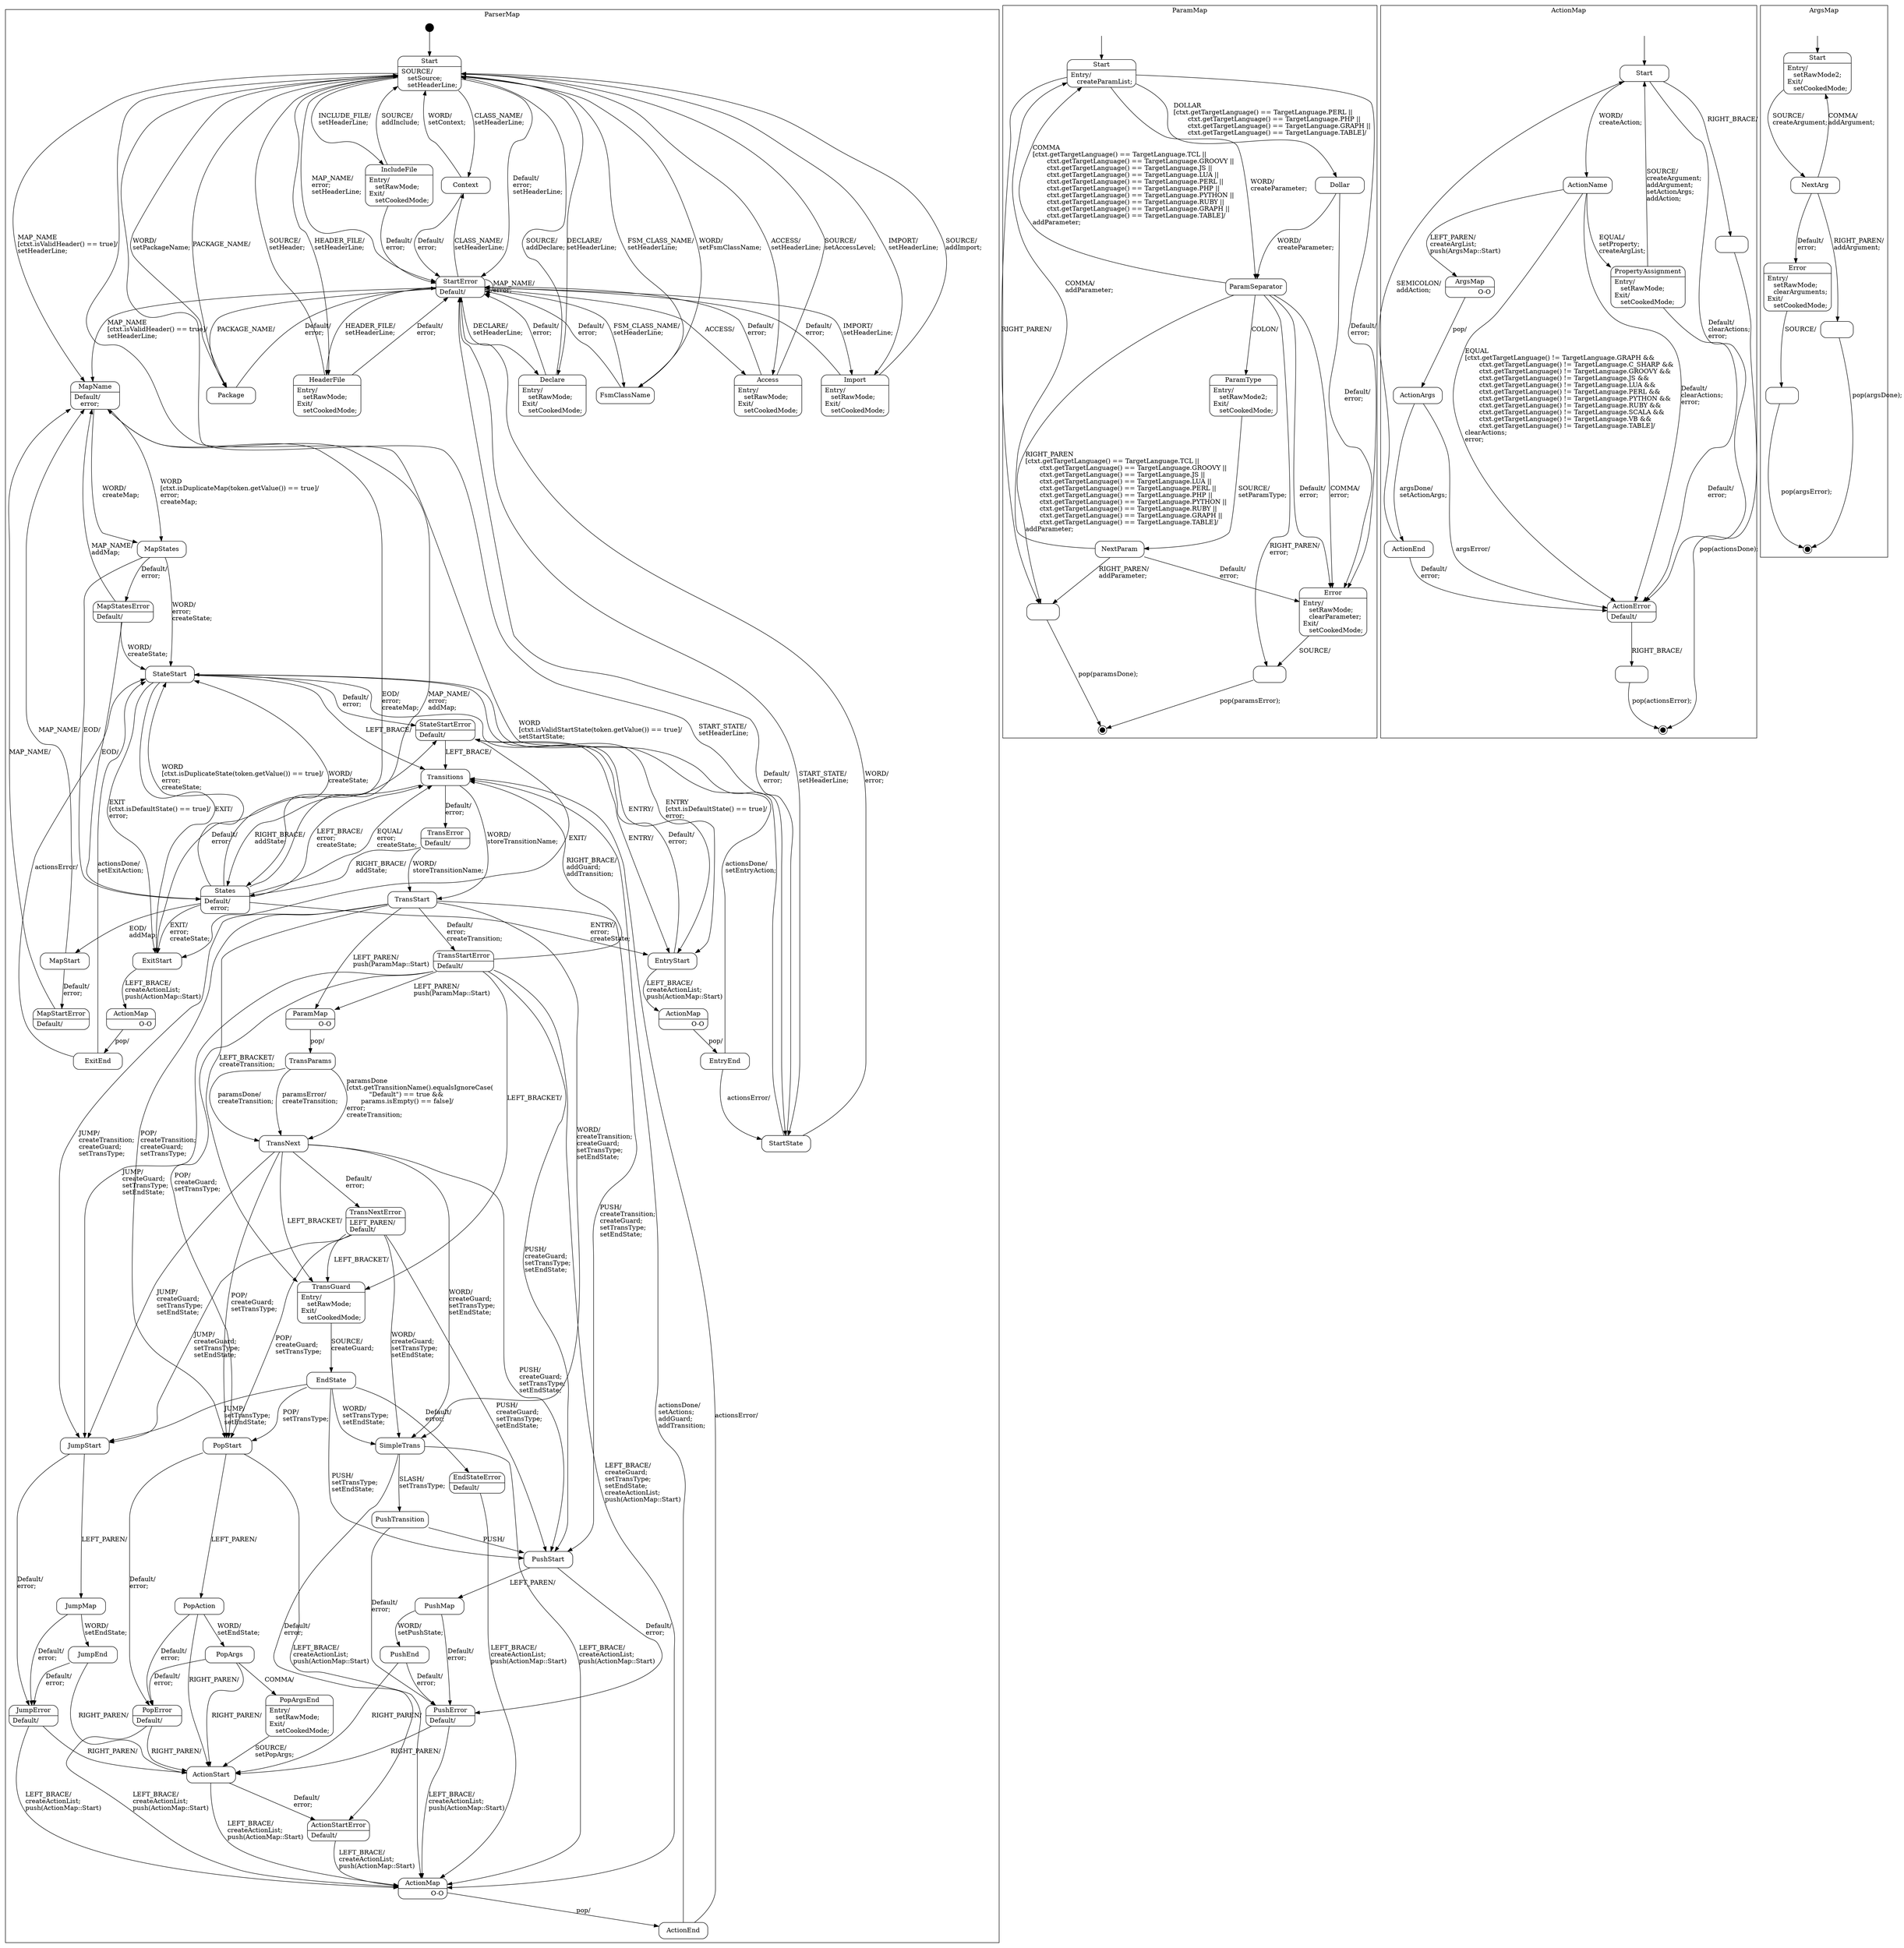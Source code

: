 digraph SmcParser {

    node
        [shape=Mrecord width=1.5];

    subgraph cluster_ParserMap {

        label="ParserMap";

        //
        // States (Nodes)
        //

        "ParserMap::Start"
            [label="{Start|SOURCE/\l&nbsp;&nbsp;&nbsp;setSource;\l&nbsp;&nbsp;&nbsp;setHeaderLine;\l}"];

        "ParserMap::Context"
            [label="{Context}"];

        "ParserMap::StartState"
            [label="{StartState}"];

        "ParserMap::HeaderFile"
            [label="{HeaderFile|Entry/\l&nbsp;&nbsp;&nbsp;setRawMode;\lExit/\l&nbsp;&nbsp;&nbsp;setCookedMode;\l}"];

        "ParserMap::IncludeFile"
            [label="{IncludeFile|Entry/\l&nbsp;&nbsp;&nbsp;setRawMode;\lExit/\l&nbsp;&nbsp;&nbsp;setCookedMode;\l}"];

        "ParserMap::Package"
            [label="{Package}"];

        "ParserMap::FsmClassName"
            [label="{FsmClassName}"];

        "ParserMap::Import"
            [label="{Import|Entry/\l&nbsp;&nbsp;&nbsp;setRawMode;\lExit/\l&nbsp;&nbsp;&nbsp;setCookedMode;\l}"];

        "ParserMap::Declare"
            [label="{Declare|Entry/\l&nbsp;&nbsp;&nbsp;setRawMode;\lExit/\l&nbsp;&nbsp;&nbsp;setCookedMode;\l}"];

        "ParserMap::Access"
            [label="{Access|Entry/\l&nbsp;&nbsp;&nbsp;setRawMode;\lExit/\l&nbsp;&nbsp;&nbsp;setCookedMode;\l}"];

        "ParserMap::StartError"
            [label="{StartError|Default/\l}"];

        "ParserMap::MapStart"
            [label="{MapStart}"];

        "ParserMap::MapStartError"
            [label="{MapStartError|Default/\l}"];

        "ParserMap::MapName"
            [label="{MapName|Default/\l&nbsp;&nbsp;&nbsp;error;\l}"];

        "ParserMap::MapStates"
            [label="{MapStates}"];

        "ParserMap::MapStatesError"
            [label="{MapStatesError|Default/\l}"];

        "ParserMap::States"
            [label="{States|Default/\l&nbsp;&nbsp;&nbsp;error;\l}"];

        "ParserMap::StateStart"
            [label="{StateStart}"];

        "ParserMap::StateStartError"
            [label="{StateStartError|Default/\l}"];

        "ParserMap::EntryStart"
            [label="{EntryStart}"];

        "ParserMap::EntryEnd"
            [label="{EntryEnd}"];

        "ParserMap::ExitStart"
            [label="{ExitStart}"];

        "ParserMap::ExitEnd"
            [label="{ExitEnd}"];

        "ParserMap::Transitions"
            [label="{Transitions}"];

        "ParserMap::TransError"
            [label="{TransError|Default/\l}"];

        "ParserMap::TransStart"
            [label="{TransStart}"];

        "ParserMap::TransStartError"
            [label="{TransStartError|Default/\l}"];

        "ParserMap::TransParams"
            [label="{TransParams}"];

        "ParserMap::TransNext"
            [label="{TransNext}"];

        "ParserMap::TransNextError"
            [label="{TransNextError|LEFT_PAREN/\lDefault/\l}"];

        "ParserMap::TransGuard"
            [label="{TransGuard|Entry/\l&nbsp;&nbsp;&nbsp;setRawMode;\lExit/\l&nbsp;&nbsp;&nbsp;setCookedMode;\l}"];

        "ParserMap::EndState"
            [label="{EndState}"];

        "ParserMap::EndStateError"
            [label="{EndStateError|Default/\l}"];

        "ParserMap::SimpleTrans"
            [label="{SimpleTrans}"];

        "ParserMap::PushTransition"
            [label="{PushTransition}"];

        "ParserMap::PushStart"
            [label="{PushStart}"];

        "ParserMap::PushError"
            [label="{PushError|Default/\l}"];

        "ParserMap::PushMap"
            [label="{PushMap}"];

        "ParserMap::PushEnd"
            [label="{PushEnd}"];

        "ParserMap::JumpStart"
            [label="{JumpStart}"];

        "ParserMap::JumpError"
            [label="{JumpError|Default/\l}"];

        "ParserMap::JumpMap"
            [label="{JumpMap}"];

        "ParserMap::JumpEnd"
            [label="{JumpEnd}"];

        "ParserMap::PopStart"
            [label="{PopStart}"];

        "ParserMap::PopError"
            [label="{PopError|Default/\l}"];

        "ParserMap::PopAction"
            [label="{PopAction}"];

        "ParserMap::PopArgs"
            [label="{PopArgs}"];

        "ParserMap::PopArgsEnd"
            [label="{PopArgsEnd|Entry/\l&nbsp;&nbsp;&nbsp;setRawMode;\lExit/\l&nbsp;&nbsp;&nbsp;setCookedMode;\l}"];

        "ParserMap::ActionStart"
            [label="{ActionStart}"];

        "ParserMap::ActionEnd"
            [label="{ActionEnd}"];

        "ParserMap::ActionStartError"
            [label="{ActionStartError|Default/\l}"];

        "ParserMap::ActionEnd::ActionMap"
            [label="{ActionMap|O-O\r}"]

        "ParserMap::TransParams::ParamMap"
            [label="{ParamMap|O-O\r}"]

        "ParserMap::EntryEnd::ActionMap"
            [label="{ActionMap|O-O\r}"]

        "ParserMap::ExitEnd::ActionMap"
            [label="{ActionMap|O-O\r}"]

        "%start"
            [label="" shape=circle style=filled fillcolor=black width=0.25];

        //
        // Transitions (Edges)
        //

        "ParserMap::Start" -> "ParserMap::StartState"
            [label="START_STATE/\lsetHeaderLine;\l"];

        "ParserMap::Start" -> "ParserMap::Context"
            [label="CLASS_NAME/\lsetHeaderLine;\l"];

        "ParserMap::Start" -> "ParserMap::FsmClassName"
            [label="FSM_CLASS_NAME/\lsetHeaderLine;\l"];

        "ParserMap::Start" -> "ParserMap::HeaderFile"
            [label="HEADER_FILE/\lsetHeaderLine;\l"];

        "ParserMap::Start" -> "ParserMap::IncludeFile"
            [label="INCLUDE_FILE/\lsetHeaderLine;\l"];

        "ParserMap::Start" -> "ParserMap::Package"
            [label="PACKAGE_NAME/\l"];

        "ParserMap::Start" -> "ParserMap::Import"
            [label="IMPORT/\lsetHeaderLine;\l"];

        "ParserMap::Start" -> "ParserMap::Declare"
            [label="DECLARE/\lsetHeaderLine;\l"];

        "ParserMap::Start" -> "ParserMap::Access"
            [label="ACCESS/\lsetHeaderLine;\l"];

        "ParserMap::Start" -> "ParserMap::MapName"
            [label="MAP_NAME\l\[ctxt.isValidHeader() == true\]/\lsetHeaderLine;\l"];

        "ParserMap::Start" -> "ParserMap::StartError"
            [label="MAP_NAME/\lerror;\lsetHeaderLine;\l"];

        "ParserMap::Start" -> "ParserMap::StartError"
            [label="Default/\lerror;\lsetHeaderLine;\l"];

        "ParserMap::Context" -> "ParserMap::Start"
            [label="WORD/\lsetContext;\l"];

        "ParserMap::Context" -> "ParserMap::StartError"
            [label="Default/\lerror;\l"];

        "ParserMap::StartState" -> "ParserMap::Start"
            [label="WORD\l\[ctxt.isValidStartState(token.getValue()) == true\]/\lsetStartState;\l"];

        "ParserMap::StartState" -> "ParserMap::StartError"
            [label="WORD/\lerror;\l"];

        "ParserMap::StartState" -> "ParserMap::StartError"
            [label="Default/\lerror;\l"];

        "ParserMap::HeaderFile" -> "ParserMap::Start"
            [label="SOURCE/\lsetHeader;\l"];

        "ParserMap::HeaderFile" -> "ParserMap::StartError"
            [label="Default/\lerror;\l"];

        "ParserMap::IncludeFile" -> "ParserMap::Start"
            [label="SOURCE/\laddInclude;\l"];

        "ParserMap::IncludeFile" -> "ParserMap::StartError"
            [label="Default/\lerror;\l"];

        "ParserMap::Package" -> "ParserMap::Start"
            [label="WORD/\lsetPackageName;\l"];

        "ParserMap::Package" -> "ParserMap::StartError"
            [label="Default/\lerror;\l"];

        "ParserMap::FsmClassName" -> "ParserMap::Start"
            [label="WORD/\lsetFsmClassName;\l"];

        "ParserMap::FsmClassName" -> "ParserMap::StartError"
            [label="Default/\lerror;\l"];

        "ParserMap::Import" -> "ParserMap::Start"
            [label="SOURCE/\laddImport;\l"];

        "ParserMap::Import" -> "ParserMap::StartError"
            [label="Default/\lerror;\l"];

        "ParserMap::Declare" -> "ParserMap::Start"
            [label="SOURCE/\laddDeclare;\l"];

        "ParserMap::Declare" -> "ParserMap::StartError"
            [label="Default/\lerror;\l"];

        "ParserMap::Access" -> "ParserMap::Start"
            [label="SOURCE/\lsetAccessLevel;\l"];

        "ParserMap::Access" -> "ParserMap::StartError"
            [label="Default/\lerror;\l"];

        "ParserMap::StartError" -> "ParserMap::StartState"
            [label="START_STATE/\lsetHeaderLine;\l"];

        "ParserMap::StartError" -> "ParserMap::Context"
            [label="CLASS_NAME/\lsetHeaderLine;\l"];

        "ParserMap::StartError" -> "ParserMap::FsmClassName"
            [label="FSM_CLASS_NAME/\lsetHeaderLine;\l"];

        "ParserMap::StartError" -> "ParserMap::HeaderFile"
            [label="HEADER_FILE/\lsetHeaderLine;\l"];

        "ParserMap::StartError" -> "ParserMap::Package"
            [label="PACKAGE_NAME/\l"];

        "ParserMap::StartError" -> "ParserMap::Import"
            [label="IMPORT/\lsetHeaderLine;\l"];

        "ParserMap::StartError" -> "ParserMap::Declare"
            [label="DECLARE/\lsetHeaderLine;\l"];

        "ParserMap::StartError" -> "ParserMap::Access"
            [label="ACCESS/\l"];

        "ParserMap::StartError" -> "ParserMap::MapName"
            [label="MAP_NAME\l\[ctxt.isValidHeader() == true\]/\lsetHeaderLine;\l"];

        "ParserMap::StartError" -> "ParserMap::StartError"
            [label="MAP_NAME/\lerror;\l"];

        "ParserMap::MapStart" -> "ParserMap::MapName"
            [label="MAP_NAME/\l"];

        "ParserMap::MapStart" -> "ParserMap::MapStartError"
            [label="Default/\lerror;\l"];

        "ParserMap::MapStartError" -> "ParserMap::MapName"
            [label="MAP_NAME/\l"];

        "ParserMap::MapName" -> "ParserMap::MapStates"
            [label="WORD\l\[ctxt.isDuplicateMap(token.getValue()) == true\]/\lerror;\lcreateMap;\l"];

        "ParserMap::MapName" -> "ParserMap::MapStates"
            [label="WORD/\lcreateMap;\l"];

        "ParserMap::MapName" -> "ParserMap::States"
            [label="EOD/\lerror;\lcreateMap;\l"];

        "ParserMap::MapStates" -> "ParserMap::States"
            [label="EOD/\l"];

        "ParserMap::MapStates" -> "ParserMap::StateStart"
            [label="WORD/\lerror;\lcreateState;\l"];

        "ParserMap::MapStates" -> "ParserMap::MapStatesError"
            [label="Default/\lerror;\l"];

        "ParserMap::MapStatesError" -> "ParserMap::States"
            [label="EOD/\l"];

        "ParserMap::MapStatesError" -> "ParserMap::MapName"
            [label="MAP_NAME/\laddMap;\l"];

        "ParserMap::MapStatesError" -> "ParserMap::StateStart"
            [label="WORD/\lcreateState;\l"];

        "ParserMap::States" -> "ParserMap::MapStart"
            [label="EOD/\laddMap;\l"];

        "ParserMap::States" -> "ParserMap::StateStart"
            [label="WORD\l\[ctxt.isDuplicateState(token.getValue()) == true\]/\lerror;\lcreateState;\l"];

        "ParserMap::States" -> "ParserMap::StateStart"
            [label="WORD/\lcreateState;\l"];

        "ParserMap::States" -> "ParserMap::EntryStart"
            [label="ENTRY/\lerror;\lcreateState;\l"];

        "ParserMap::States" -> "ParserMap::ExitStart"
            [label="EXIT/\lerror;\lcreateState;\l"];

        "ParserMap::States" -> "ParserMap::Transitions"
            [label="LEFT_BRACE/\lerror;\lcreateState;\l"];

        "ParserMap::States" -> "ParserMap::Transitions"
            [label="EQUAL/\lerror;\lcreateState;\l"];

        "ParserMap::States" -> "ParserMap::MapName"
            [label="MAP_NAME/\lerror;\laddMap;\l"];

        "ParserMap::StateStart" -> "ParserMap::EntryStart"
            [label="ENTRY\l\[ctxt.isDefaultState() == true\]/\lerror;\l"];

        "ParserMap::StateStart" -> "ParserMap::EntryStart"
            [label="ENTRY/\l"];

        "ParserMap::StateStart" -> "ParserMap::ExitStart"
            [label="EXIT\l\[ctxt.isDefaultState() == true\]/\lerror;\l"];

        "ParserMap::StateStart" -> "ParserMap::ExitStart"
            [label="EXIT/\l"];

        "ParserMap::StateStart" -> "ParserMap::Transitions"
            [label="LEFT_BRACE/\l"];

        "ParserMap::StateStart" -> "ParserMap::StateStartError"
            [label="Default/\lerror;\l"];

        "ParserMap::StateStartError" -> "ParserMap::EntryStart"
            [label="ENTRY/\l"];

        "ParserMap::StateStartError" -> "ParserMap::ExitStart"
            [label="EXIT/\l"];

        "ParserMap::StateStartError" -> "ParserMap::Transitions"
            [label="LEFT_BRACE/\l"];

        "ParserMap::EntryStart" -> "ParserMap::EntryEnd::ActionMap"
            [label="LEFT_BRACE/\lcreateActionList;\lpush(ActionMap::Start)\l"];

        "ParserMap::EntryStart" -> "ParserMap::StateStartError"
            [label="Default/\lerror;\l"];

        "ParserMap::EntryEnd" -> "ParserMap::StateStart"
            [label="actionsDone/\lsetEntryAction;\l"];

        "ParserMap::EntryEnd" -> "ParserMap::StartState"
            [label="actionsError/\l"];

        "ParserMap::ExitStart" -> "ParserMap::ExitEnd::ActionMap"
            [label="LEFT_BRACE/\lcreateActionList;\lpush(ActionMap::Start)\l"];

        "ParserMap::ExitStart" -> "ParserMap::StateStartError"
            [label="Default/\lerror;\l"];

        "ParserMap::ExitEnd" -> "ParserMap::StateStart"
            [label="actionsDone/\lsetExitAction;\l"];

        "ParserMap::ExitEnd" -> "ParserMap::StateStart"
            [label="actionsError/\l"];

        "ParserMap::Transitions" -> "ParserMap::States"
            [label="RIGHT_BRACE/\laddState;\l"];

        "ParserMap::Transitions" -> "ParserMap::TransStart"
            [label="WORD/\lstoreTransitionName;\l"];

        "ParserMap::Transitions" -> "ParserMap::TransError"
            [label="Default/\lerror;\l"];

        "ParserMap::TransError" -> "ParserMap::States"
            [label="RIGHT_BRACE/\laddState;\l"];

        "ParserMap::TransError" -> "ParserMap::TransStart"
            [label="WORD/\lstoreTransitionName;\l"];

        "ParserMap::TransStart" -> "ParserMap::TransParams::ParamMap"
            [label="LEFT_PAREN/\lpush(ParamMap::Start)\l"];

        "ParserMap::TransStart" -> "ParserMap::TransGuard"
            [label="LEFT_BRACKET/\lcreateTransition;\l"];

        "ParserMap::TransStart" -> "ParserMap::PushStart"
            [label="PUSH/\lcreateTransition;\lcreateGuard;\lsetTransType;\lsetEndState;\l"];

        "ParserMap::TransStart" -> "ParserMap::PopStart"
            [label="POP/\lcreateTransition;\lcreateGuard;\lsetTransType;\l"];

        "ParserMap::TransStart" -> "ParserMap::JumpStart"
            [label="JUMP/\lcreateTransition;\lcreateGuard;\lsetTransType;\l"];

        "ParserMap::TransStart" -> "ParserMap::SimpleTrans"
            [label="WORD/\lcreateTransition;\lcreateGuard;\lsetTransType;\lsetEndState;\l"];

        "ParserMap::TransStart" -> "ParserMap::TransStartError"
            [label="Default/\lerror;\lcreateTransition;\l"];

        "ParserMap::TransStartError" -> "ParserMap::TransParams::ParamMap"
            [label="LEFT_PAREN/\lpush(ParamMap::Start)\l"];

        "ParserMap::TransStartError" -> "ParserMap::TransGuard"
            [label="LEFT_BRACKET/\l"];

        "ParserMap::TransStartError" -> "ParserMap::ActionEnd::ActionMap"
            [label="LEFT_BRACE/\lcreateGuard;\lsetTransType;\lsetEndState;\lcreateActionList;\lpush(ActionMap::Start)\l"];

        "ParserMap::TransStartError" -> "ParserMap::PushStart"
            [label="PUSH/\lcreateGuard;\lsetTransType;\lsetEndState;\l"];

        "ParserMap::TransStartError" -> "ParserMap::PopStart"
            [label="POP/\lcreateGuard;\lsetTransType;\l"];

        "ParserMap::TransStartError" -> "ParserMap::JumpStart"
            [label="JUMP/\lcreateGuard;\lsetTransType;\lsetEndState;\l"];

        "ParserMap::TransStartError" -> "ParserMap::Transitions"
            [label="RIGHT_BRACE/\laddGuard;\laddTransition;\l"];

        "ParserMap::TransParams" -> "ParserMap::TransNext"
            [label="paramsDone\l\[ctxt.getTransitionName().equalsIgnoreCase(\l           \"Default\") == true &&\l       params.isEmpty() == false\]/\lerror;\lcreateTransition;\l"];

        "ParserMap::TransParams" -> "ParserMap::TransNext"
            [label="paramsDone/\lcreateTransition;\l"];

        "ParserMap::TransParams" -> "ParserMap::TransNext"
            [label="paramsError/\lcreateTransition;\l"];

        "ParserMap::TransNext" -> "ParserMap::TransGuard"
            [label="LEFT_BRACKET/\l"];

        "ParserMap::TransNext" -> "ParserMap::PushStart"
            [label="PUSH/\lcreateGuard;\lsetTransType;\lsetEndState;\l"];

        "ParserMap::TransNext" -> "ParserMap::PopStart"
            [label="POP/\lcreateGuard;\lsetTransType;\l"];

        "ParserMap::TransNext" -> "ParserMap::JumpStart"
            [label="JUMP/\lcreateGuard;\lsetTransType;\lsetEndState;\l"];

        "ParserMap::TransNext" -> "ParserMap::SimpleTrans"
            [label="WORD/\lcreateGuard;\lsetTransType;\lsetEndState;\l"];

        "ParserMap::TransNext" -> "ParserMap::TransNextError"
            [label="Default/\lerror;\l"];

        "ParserMap::TransNextError" -> "ParserMap::TransGuard"
            [label="LEFT_BRACKET/\l"];

        "ParserMap::TransNextError" -> "ParserMap::PushStart"
            [label="PUSH/\lcreateGuard;\lsetTransType;\lsetEndState;\l"];

        "ParserMap::TransNextError" -> "ParserMap::PopStart"
            [label="POP/\lcreateGuard;\lsetTransType;\l"];

        "ParserMap::TransNextError" -> "ParserMap::JumpStart"
            [label="JUMP/\lcreateGuard;\lsetTransType;\lsetEndState;\l"];

        "ParserMap::TransNextError" -> "ParserMap::SimpleTrans"
            [label="WORD/\lcreateGuard;\lsetTransType;\lsetEndState;\l"];

        "ParserMap::TransGuard" -> "ParserMap::EndState"
            [label="SOURCE/\lcreateGuard;\l"];

        "ParserMap::EndState" -> "ParserMap::PushStart"
            [label="PUSH/\lsetTransType;\lsetEndState;\l"];

        "ParserMap::EndState" -> "ParserMap::PopStart"
            [label="POP/\lsetTransType;\l"];

        "ParserMap::EndState" -> "ParserMap::JumpStart"
            [label="JUMP/\lsetTransType;\lsetEndState;\l"];

        "ParserMap::EndState" -> "ParserMap::SimpleTrans"
            [label="WORD/\lsetTransType;\lsetEndState;\l"];

        "ParserMap::EndState" -> "ParserMap::EndStateError"
            [label="Default/\lerror;\l"];

        "ParserMap::EndStateError" -> "ParserMap::ActionEnd::ActionMap"
            [label="LEFT_BRACE/\lcreateActionList;\lpush(ActionMap::Start)\l"];

        "ParserMap::SimpleTrans" -> "ParserMap::PushTransition"
            [label="SLASH/\lsetTransType;\l"];

        "ParserMap::SimpleTrans" -> "ParserMap::ActionEnd::ActionMap"
            [label="LEFT_BRACE/\lcreateActionList;\lpush(ActionMap::Start)\l"];

        "ParserMap::SimpleTrans" -> "ParserMap::ActionStartError"
            [label="Default/\lerror;\l"];

        "ParserMap::PushTransition" -> "ParserMap::PushStart"
            [label="PUSH/\l"];

        "ParserMap::PushTransition" -> "ParserMap::PushError"
            [label="Default/\lerror;\l"];

        "ParserMap::PushStart" -> "ParserMap::PushMap"
            [label="LEFT_PAREN/\l"];

        "ParserMap::PushStart" -> "ParserMap::PushError"
            [label="Default/\lerror;\l"];

        "ParserMap::PushError" -> "ParserMap::ActionStart"
            [label="RIGHT_PAREN/\l"];

        "ParserMap::PushError" -> "ParserMap::ActionEnd::ActionMap"
            [label="LEFT_BRACE/\lcreateActionList;\lpush(ActionMap::Start)\l"];

        "ParserMap::PushMap" -> "ParserMap::PushEnd"
            [label="WORD/\lsetPushState;\l"];

        "ParserMap::PushMap" -> "ParserMap::PushError"
            [label="Default/\lerror;\l"];

        "ParserMap::PushEnd" -> "ParserMap::ActionStart"
            [label="RIGHT_PAREN/\l"];

        "ParserMap::PushEnd" -> "ParserMap::PushError"
            [label="Default/\lerror;\l"];

        "ParserMap::JumpStart" -> "ParserMap::JumpMap"
            [label="LEFT_PAREN/\l"];

        "ParserMap::JumpStart" -> "ParserMap::JumpError"
            [label="Default/\lerror;\l"];

        "ParserMap::JumpError" -> "ParserMap::ActionStart"
            [label="RIGHT_PAREN/\l"];

        "ParserMap::JumpError" -> "ParserMap::ActionEnd::ActionMap"
            [label="LEFT_BRACE/\lcreateActionList;\lpush(ActionMap::Start)\l"];

        "ParserMap::JumpMap" -> "ParserMap::JumpEnd"
            [label="WORD/\lsetEndState;\l"];

        "ParserMap::JumpMap" -> "ParserMap::JumpError"
            [label="Default/\lerror;\l"];

        "ParserMap::JumpEnd" -> "ParserMap::ActionStart"
            [label="RIGHT_PAREN/\l"];

        "ParserMap::JumpEnd" -> "ParserMap::JumpError"
            [label="Default/\lerror;\l"];

        "ParserMap::PopStart" -> "ParserMap::PopAction"
            [label="LEFT_PAREN/\l"];

        "ParserMap::PopStart" -> "ParserMap::ActionEnd::ActionMap"
            [label="LEFT_BRACE/\lcreateActionList;\lpush(ActionMap::Start)\l"];

        "ParserMap::PopStart" -> "ParserMap::PopError"
            [label="Default/\lerror;\l"];

        "ParserMap::PopError" -> "ParserMap::ActionStart"
            [label="RIGHT_PAREN/\l"];

        "ParserMap::PopError" -> "ParserMap::ActionEnd::ActionMap"
            [label="LEFT_BRACE/\lcreateActionList;\lpush(ActionMap::Start)\l"];

        "ParserMap::PopAction" -> "ParserMap::ActionStart"
            [label="RIGHT_PAREN/\l"];

        "ParserMap::PopAction" -> "ParserMap::PopArgs"
            [label="WORD/\lsetEndState;\l"];

        "ParserMap::PopAction" -> "ParserMap::PopError"
            [label="Default/\lerror;\l"];

        "ParserMap::PopArgs" -> "ParserMap::ActionStart"
            [label="RIGHT_PAREN/\l"];

        "ParserMap::PopArgs" -> "ParserMap::PopArgsEnd"
            [label="COMMA/\l"];

        "ParserMap::PopArgs" -> "ParserMap::PopError"
            [label="Default/\lerror;\l"];

        "ParserMap::PopArgsEnd" -> "ParserMap::ActionStart"
            [label="SOURCE/\lsetPopArgs;\l"];

        "ParserMap::ActionStart" -> "ParserMap::ActionEnd::ActionMap"
            [label="LEFT_BRACE/\lcreateActionList;\lpush(ActionMap::Start)\l"];

        "ParserMap::ActionStart" -> "ParserMap::ActionStartError"
            [label="Default/\lerror;\l"];

        "ParserMap::ActionEnd" -> "ParserMap::Transitions"
            [label="actionsDone/\lsetActions;\laddGuard;\laddTransition;\l"];

        "ParserMap::ActionEnd" -> "ParserMap::Transitions"
            [label="actionsError/\l"];

        "ParserMap::ActionStartError" -> "ParserMap::ActionEnd::ActionMap"
            [label="LEFT_BRACE/\lcreateActionList;\lpush(ActionMap::Start)\l"];

        "ParserMap::ActionEnd::ActionMap" -> "ParserMap::ActionEnd"
            [label="pop/"]

        "ParserMap::TransParams::ParamMap" -> "ParserMap::TransParams"
            [label="pop/"]

        "ParserMap::EntryEnd::ActionMap" -> "ParserMap::EntryEnd"
            [label="pop/"]

        "ParserMap::ExitEnd::ActionMap" -> "ParserMap::ExitEnd"
            [label="pop/"]

        "%start" -> "ParserMap::Start"
    }

    subgraph cluster_ParamMap {

        label="ParamMap";

        //
        // States (Nodes)
        //

        "ParamMap::Start"
            [label="{Start|Entry/\l&nbsp;&nbsp;&nbsp;createParamList;\l}"];

        "ParamMap::Dollar"
            [label="{Dollar}"];

        "ParamMap::ParamSeparator"
            [label="{ParamSeparator}"];

        "ParamMap::ParamType"
            [label="{ParamType|Entry/\l&nbsp;&nbsp;&nbsp;setRawMode2;\lExit/\l&nbsp;&nbsp;&nbsp;setCookedMode;\l}"];

        "ParamMap::NextParam"
            [label="{NextParam}"];

        "ParamMap::Error"
            [label="{Error|Entry/\l&nbsp;&nbsp;&nbsp;setRawMode;\l&nbsp;&nbsp;&nbsp;clearParameter;\lExit/\l&nbsp;&nbsp;&nbsp;setCookedMode;\l}"];

        "ParamMap::pop(paramsDone)"
            [label="" width=1]

        "ParamMap::pop(paramsError)"
            [label="" width=1]

        "ParamMap::%end"
            [label="" shape=doublecircle style=filled fillcolor=black width=0.15];

        "push(ParamMap::Start)"
            [label="" shape=plaintext];

        //
        // Transitions (Edges)
        //

        "ParamMap::Start" -> "ParamMap::ParamSeparator"
            [label="WORD/\lcreateParameter;\l"];

        "ParamMap::Start" -> "ParamMap::pop(paramsDone)"
            [label="RIGHT_PAREN/\l"];

        "ParamMap::Start" -> "ParamMap::Dollar"
            [label="DOLLAR\l\[ctxt.getTargetLanguage() == TargetLanguage.PERL ||\l       ctxt.getTargetLanguage() == TargetLanguage.PHP ||\l       ctxt.getTargetLanguage() == TargetLanguage.GRAPH ||\l       ctxt.getTargetLanguage() == TargetLanguage.TABLE\]/\l"];

        "ParamMap::Start" -> "ParamMap::Error"
            [label="Default/\lerror;\l"];

        "ParamMap::Dollar" -> "ParamMap::ParamSeparator"
            [label="WORD/\lcreateParameter;\l"];

        "ParamMap::Dollar" -> "ParamMap::Error"
            [label="Default/\lerror;\l"];

        "ParamMap::ParamSeparator" -> "ParamMap::ParamType"
            [label="COLON/\l"];

        "ParamMap::ParamSeparator" -> "ParamMap::Start"
            [label="COMMA\l\[ctxt.getTargetLanguage() == TargetLanguage.TCL ||\l       ctxt.getTargetLanguage() == TargetLanguage.GROOVY ||\l       ctxt.getTargetLanguage() == TargetLanguage.JS ||\l       ctxt.getTargetLanguage() == TargetLanguage.LUA ||\l       ctxt.getTargetLanguage() == TargetLanguage.PERL ||\l       ctxt.getTargetLanguage() == TargetLanguage.PHP ||\l       ctxt.getTargetLanguage() == TargetLanguage.PYTHON ||\l       ctxt.getTargetLanguage() == TargetLanguage.RUBY ||\l       ctxt.getTargetLanguage() == TargetLanguage.GRAPH ||\l       ctxt.getTargetLanguage() == TargetLanguage.TABLE\]/\laddParameter;\l"];

        "ParamMap::ParamSeparator" -> "ParamMap::Error"
            [label="COMMA/\lerror;\l"];

        "ParamMap::ParamSeparator" -> "ParamMap::pop(paramsDone)"
            [label="RIGHT_PAREN\l\[ctxt.getTargetLanguage() == TargetLanguage.TCL ||\l       ctxt.getTargetLanguage() == TargetLanguage.GROOVY ||\l       ctxt.getTargetLanguage() == TargetLanguage.JS ||\l       ctxt.getTargetLanguage() == TargetLanguage.LUA ||\l       ctxt.getTargetLanguage() == TargetLanguage.PERL ||\l       ctxt.getTargetLanguage() == TargetLanguage.PHP ||\l       ctxt.getTargetLanguage() == TargetLanguage.PYTHON ||\l       ctxt.getTargetLanguage() == TargetLanguage.RUBY ||\l       ctxt.getTargetLanguage() == TargetLanguage.GRAPH ||\l       ctxt.getTargetLanguage() == TargetLanguage.TABLE\]/\laddParameter;\l"];

        "ParamMap::ParamSeparator" -> "ParamMap::pop(paramsError)"
            [label="RIGHT_PAREN/\lerror;\l"];

        "ParamMap::ParamSeparator" -> "ParamMap::Error"
            [label="Default/\lerror;\l"];

        "ParamMap::ParamType" -> "ParamMap::NextParam"
            [label="SOURCE/\lsetParamType;\l"];

        "ParamMap::NextParam" -> "ParamMap::Start"
            [label="COMMA/\laddParameter;\l"];

        "ParamMap::NextParam" -> "ParamMap::pop(paramsDone)"
            [label="RIGHT_PAREN/\laddParameter;\l"];

        "ParamMap::NextParam" -> "ParamMap::Error"
            [label="Default/\lerror;\l"];

        "ParamMap::Error" -> "ParamMap::pop(paramsError)"
            [label="SOURCE/\l"];

        "ParamMap::pop(paramsDone)" -> "ParamMap::%end"
            [label="pop(paramsDone);\l"];

        "ParamMap::pop(paramsError)" -> "ParamMap::%end"
            [label="pop(paramsError);\l"];

        "push(ParamMap::Start)" -> "ParamMap::Start"
            [arrowtail=odot];
    }

    subgraph cluster_ActionMap {

        label="ActionMap";

        //
        // States (Nodes)
        //

        "ActionMap::Start"
            [label="{Start}"];

        "ActionMap::ActionName"
            [label="{ActionName}"];

        "ActionMap::ActionArgs"
            [label="{ActionArgs}"];

        "ActionMap::ActionEnd"
            [label="{ActionEnd}"];

        "ActionMap::PropertyAssignment"
            [label="{PropertyAssignment|Entry/\l&nbsp;&nbsp;&nbsp;setRawMode;\lExit/\l&nbsp;&nbsp;&nbsp;setCookedMode;\l}"];

        "ActionMap::ActionError"
            [label="{ActionError|Default/\l}"];

        "ActionMap::pop(actionsError)"
            [label="" width=1]

        "ActionMap::pop(actionsDone)"
            [label="" width=1]

        "ActionMap::%end"
            [label="" shape=doublecircle style=filled fillcolor=black width=0.15];

        "ActionMap::ActionArgs::ArgsMap"
            [label="{ArgsMap|O-O\r}"]

        "push(ActionMap::Start)"
            [label="" shape=plaintext];

        //
        // Transitions (Edges)
        //

        "ActionMap::Start" -> "ActionMap::ActionName"
            [label="WORD/\lcreateAction;\l"];

        "ActionMap::Start" -> "ActionMap::pop(actionsDone)"
            [label="RIGHT_BRACE/\l"];

        "ActionMap::Start" -> "ActionMap::ActionError"
            [label="Default/\lclearActions;\lerror;\l"];

        "ActionMap::ActionName" -> "ActionMap::ActionArgs::ArgsMap"
            [label="LEFT_PAREN/\lcreateArgList;\lpush(ArgsMap::Start)\l"];

        "ActionMap::ActionName" -> "ActionMap::ActionError"
            [label="EQUAL\l\[ctxt.getTargetLanguage() != TargetLanguage.GRAPH &&\l       ctxt.getTargetLanguage() != TargetLanguage.C_SHARP &&\l       ctxt.getTargetLanguage() != TargetLanguage.GROOVY &&\l       ctxt.getTargetLanguage() != TargetLanguage.JS &&\l       ctxt.getTargetLanguage() != TargetLanguage.LUA &&\l       ctxt.getTargetLanguage() != TargetLanguage.PERL &&\l       ctxt.getTargetLanguage() != TargetLanguage.PYTHON &&\l       ctxt.getTargetLanguage() != TargetLanguage.RUBY &&\l       ctxt.getTargetLanguage() != TargetLanguage.SCALA &&\l       ctxt.getTargetLanguage() != TargetLanguage.VB &&\l       ctxt.getTargetLanguage() != TargetLanguage.TABLE\]/\lclearActions;\lerror;\l"];

        "ActionMap::ActionName" -> "ActionMap::PropertyAssignment"
            [label="EQUAL/\lsetProperty;\lcreateArgList;\l"];

        "ActionMap::ActionName" -> "ActionMap::ActionError"
            [label="Default/\lclearActions;\lerror;\l"];

        "ActionMap::ActionArgs" -> "ActionMap::ActionEnd"
            [label="argsDone/\lsetActionArgs;\l"];

        "ActionMap::ActionArgs" -> "ActionMap::ActionError"
            [label="argsError/\l"];

        "ActionMap::ActionEnd" -> "ActionMap::Start"
            [label="SEMICOLON/\laddAction;\l"];

        "ActionMap::ActionEnd" -> "ActionMap::ActionError"
            [label="Default/\lerror;\l"];

        "ActionMap::PropertyAssignment" -> "ActionMap::Start"
            [label="SOURCE/\lcreateArgument;\laddArgument;\lsetActionArgs;\laddAction;\l"];

        "ActionMap::PropertyAssignment" -> "ActionMap::ActionError"
            [label="Default/\lerror;\l"];

        "ActionMap::ActionError" -> "ActionMap::pop(actionsError)"
            [label="RIGHT_BRACE/\l"];

        "ActionMap::pop(actionsError)" -> "ActionMap::%end"
            [label="pop(actionsError);\l"];

        "ActionMap::pop(actionsDone)" -> "ActionMap::%end"
            [label="pop(actionsDone);\l"];

        "ActionMap::ActionArgs::ArgsMap" -> "ActionMap::ActionArgs"
            [label="pop/"]

        "push(ActionMap::Start)" -> "ActionMap::Start"
            [arrowtail=odot];
    }

    subgraph cluster_ArgsMap {

        label="ArgsMap";

        //
        // States (Nodes)
        //

        "ArgsMap::Start"
            [label="{Start|Entry/\l&nbsp;&nbsp;&nbsp;setRawMode2;\lExit/\l&nbsp;&nbsp;&nbsp;setCookedMode;\l}"];

        "ArgsMap::NextArg"
            [label="{NextArg}"];

        "ArgsMap::Error"
            [label="{Error|Entry/\l&nbsp;&nbsp;&nbsp;setRawMode;\l&nbsp;&nbsp;&nbsp;clearArguments;\lExit/\l&nbsp;&nbsp;&nbsp;setCookedMode;\l}"];

        "ArgsMap::pop(argsError)"
            [label="" width=1]

        "ArgsMap::pop(argsDone)"
            [label="" width=1]

        "ArgsMap::%end"
            [label="" shape=doublecircle style=filled fillcolor=black width=0.15];

        "push(ArgsMap::Start)"
            [label="" shape=plaintext];

        //
        // Transitions (Edges)
        //

        "ArgsMap::Start" -> "ArgsMap::NextArg"
            [label="SOURCE/\lcreateArgument;\l"];

        "ArgsMap::NextArg" -> "ArgsMap::Start"
            [label="COMMA/\laddArgument;\l"];

        "ArgsMap::NextArg" -> "ArgsMap::pop(argsDone)"
            [label="RIGHT_PAREN/\laddArgument;\l"];

        "ArgsMap::NextArg" -> "ArgsMap::Error"
            [label="Default/\lerror;\l"];

        "ArgsMap::Error" -> "ArgsMap::pop(argsError)"
            [label="SOURCE/\l"];

        "ArgsMap::pop(argsError)" -> "ArgsMap::%end"
            [label="pop(argsError);\l"];

        "ArgsMap::pop(argsDone)" -> "ArgsMap::%end"
            [label="pop(argsDone);\l"];

        "push(ArgsMap::Start)" -> "ArgsMap::Start"
            [arrowtail=odot];
    }

}
